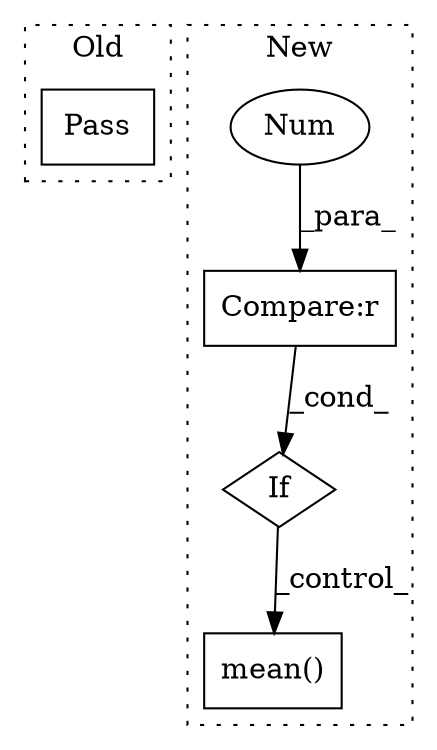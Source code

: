 digraph G {
subgraph cluster0 {
1 [label="Pass" a="62" s="1566" l="4" shape="box"];
label = "Old";
style="dotted";
}
subgraph cluster1 {
2 [label="mean()" a="75" s="1985,2016" l="11,8" shape="box"];
3 [label="If" a="96" s="1795,1818" l="3,14" shape="diamond"];
4 [label="Compare:r" a="40" s="1798" l="20" shape="box"];
5 [label="Num" a="76" s="1817" l="1" shape="ellipse"];
label = "New";
style="dotted";
}
3 -> 2 [label="_control_"];
4 -> 3 [label="_cond_"];
5 -> 4 [label="_para_"];
}